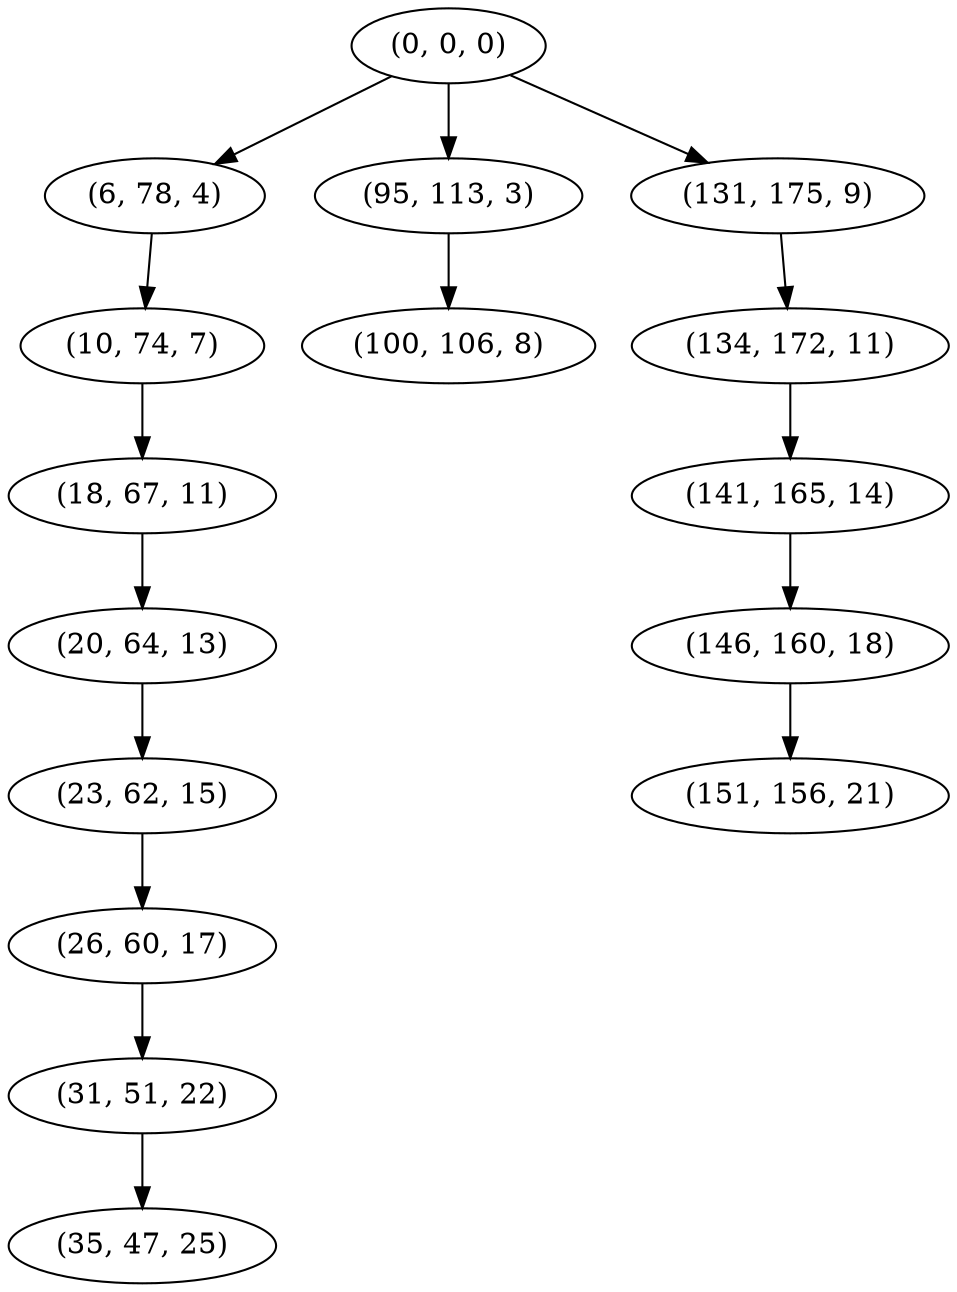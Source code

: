 digraph tree {
    "(0, 0, 0)";
    "(6, 78, 4)";
    "(10, 74, 7)";
    "(18, 67, 11)";
    "(20, 64, 13)";
    "(23, 62, 15)";
    "(26, 60, 17)";
    "(31, 51, 22)";
    "(35, 47, 25)";
    "(95, 113, 3)";
    "(100, 106, 8)";
    "(131, 175, 9)";
    "(134, 172, 11)";
    "(141, 165, 14)";
    "(146, 160, 18)";
    "(151, 156, 21)";
    "(0, 0, 0)" -> "(6, 78, 4)";
    "(0, 0, 0)" -> "(95, 113, 3)";
    "(0, 0, 0)" -> "(131, 175, 9)";
    "(6, 78, 4)" -> "(10, 74, 7)";
    "(10, 74, 7)" -> "(18, 67, 11)";
    "(18, 67, 11)" -> "(20, 64, 13)";
    "(20, 64, 13)" -> "(23, 62, 15)";
    "(23, 62, 15)" -> "(26, 60, 17)";
    "(26, 60, 17)" -> "(31, 51, 22)";
    "(31, 51, 22)" -> "(35, 47, 25)";
    "(95, 113, 3)" -> "(100, 106, 8)";
    "(131, 175, 9)" -> "(134, 172, 11)";
    "(134, 172, 11)" -> "(141, 165, 14)";
    "(141, 165, 14)" -> "(146, 160, 18)";
    "(146, 160, 18)" -> "(151, 156, 21)";
}
